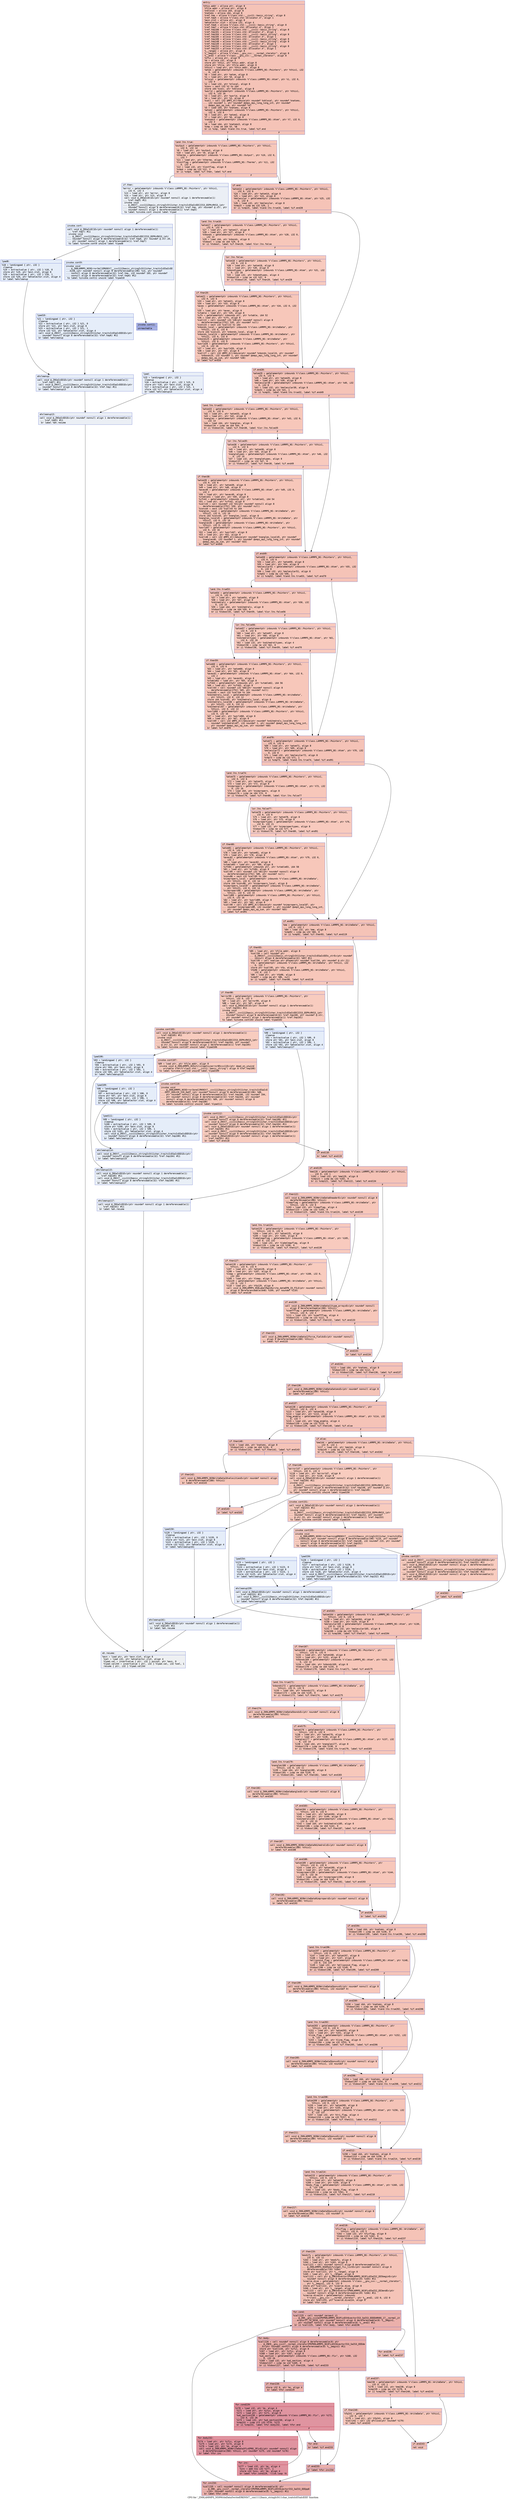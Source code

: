 digraph "CFG for '_ZN9LAMMPS_NS9WriteData5writeERKNSt7__cxx1112basic_stringIcSt11char_traitsIcESaIcEEE' function" {
	label="CFG for '_ZN9LAMMPS_NS9WriteData5writeERKNSt7__cxx1112basic_stringIcSt11char_traitsIcESaIcEEE' function";

	Node0x564c036440b0 [shape=record,color="#3d50c3ff", style=filled, fillcolor="#e8765c70" fontname="Courier",label="{entry:\l|  %this.addr = alloca ptr, align 8\l  %file.addr = alloca ptr, align 8\l  %nblocal = alloca i64, align 8\l  %natoms = alloca i64, align 8\l  %ref.tmp = alloca %\"class.std::__cxx11::basic_string\", align 8\l  %ref.tmp5 = alloca %\"class.std::allocator.4\", align 1\l  %exn.slot = alloca ptr, align 8\l  %ehselector.slot = alloca i32, align 4\l  %ref.tmp6 = alloca %\"class.std::__cxx11::basic_string\", align 8\l  %ref.tmp7 = alloca %\"class.std::allocator.4\", align 1\l  %ref.tmp100 = alloca %\"class.std::__cxx11::basic_string\", align 8\l  %ref.tmp101 = alloca %\"class.std::allocator.4\", align 1\l  %ref.tmp104 = alloca %\"class.std::__cxx11::basic_string\", align 8\l  %ref.tmp105 = alloca %\"class.std::allocator.4\", align 1\l  %ref.tmp108 = alloca %\"class.std::__cxx11::basic_string\", align 8\l  %ref.tmp148 = alloca %\"class.std::__cxx11::basic_string\", align 8\l  %ref.tmp149 = alloca %\"class.std::allocator.4\", align 1\l  %ref.tmp152 = alloca %\"class.std::__cxx11::basic_string\", align 8\l  %ref.tmp153 = alloca %\"class.std::allocator.4\", align 1\l  %__range2 = alloca ptr, align 8\l  %__begin2 = alloca %\"class.__gnu_cxx::__normal_iterator\", align 8\l  %__end2 = alloca %\"class.__gnu_cxx::__normal_iterator\", align 8\l  %ifix = alloca ptr, align 8\l  %m = alloca i32, align 4\l  store ptr %this, ptr %this.addr, align 8\l  store ptr %file, ptr %file.addr, align 8\l  %this1 = load ptr, ptr %this.addr, align 8\l  %atom = getelementptr inbounds %\"class.LAMMPS_NS::Pointers\", ptr %this1, i32\l... 0, i32 6\l  %0 = load ptr, ptr %atom, align 8\l  %1 = load ptr, ptr %0, align 8\l  %nlocal = getelementptr inbounds %\"class.LAMMPS_NS::Atom\", ptr %1, i32 0,\l... i32 4\l  %2 = load i32, ptr %nlocal, align 8\l  %conv = sext i32 %2 to i64\l  store i64 %conv, ptr %nblocal, align 8\l  %world = getelementptr inbounds %\"class.LAMMPS_NS::Pointers\", ptr %this1,\l... i32 0, i32 16\l  %3 = load ptr, ptr %world, align 8\l  %4 = load ptr, ptr %3, align 8\l  %call = call i32 @MPI_Allreduce(ptr noundef %nblocal, ptr noundef %natoms,\l... i32 noundef 1, ptr noundef @ompi_mpi_long_long_int, ptr noundef\l... @ompi_mpi_op_sum, ptr noundef %4)\l  %5 = load i64, ptr %natoms, align 8\l  %atom2 = getelementptr inbounds %\"class.LAMMPS_NS::Pointers\", ptr %this1,\l... i32 0, i32 6\l  %6 = load ptr, ptr %atom2, align 8\l  %7 = load ptr, ptr %6, align 8\l  %natoms3 = getelementptr inbounds %\"class.LAMMPS_NS::Atom\", ptr %7, i32 0,\l... i32 3\l  %8 = load i64, ptr %natoms3, align 8\l  %cmp = icmp ne i64 %5, %8\l  br i1 %cmp, label %land.lhs.true, label %if.end\l|{<s0>T|<s1>F}}"];
	Node0x564c036440b0:s0 -> Node0x564c036831e0[tooltip="entry -> land.lhs.true\nProbability 50.00%" ];
	Node0x564c036440b0:s1 -> Node0x564c03683230[tooltip="entry -> if.end\nProbability 50.00%" ];
	Node0x564c036831e0 [shape=record,color="#3d50c3ff", style=filled, fillcolor="#ec7f6370" fontname="Courier",label="{land.lhs.true:\l|  %output = getelementptr inbounds %\"class.LAMMPS_NS::Pointers\", ptr %this1,\l... i32 0, i32 14\l  %9 = load ptr, ptr %output, align 8\l  %10 = load ptr, ptr %9, align 8\l  %thermo = getelementptr inbounds %\"class.LAMMPS_NS::Output\", ptr %10, i32 0,\l... i32 7\l  %11 = load ptr, ptr %thermo, align 8\l  %lostflag = getelementptr inbounds %\"class.LAMMPS_NS::Thermo\", ptr %11, i32\l... 0, i32 4\l  %12 = load i32, ptr %lostflag, align 8\l  %cmp4 = icmp eq i32 %12, 2\l  br i1 %cmp4, label %if.then, label %if.end\l|{<s0>T|<s1>F}}"];
	Node0x564c036831e0:s0 -> Node0x564c03684130[tooltip="land.lhs.true -> if.then\nProbability 0.00%" ];
	Node0x564c036831e0:s1 -> Node0x564c03683230[tooltip="land.lhs.true -> if.end\nProbability 100.00%" ];
	Node0x564c03684130 [shape=record,color="#3d50c3ff", style=filled, fillcolor="#d1dae970" fontname="Courier",label="{if.then:\l|  %error = getelementptr inbounds %\"class.LAMMPS_NS::Pointers\", ptr %this1,\l... i32 0, i32 3\l  %13 = load ptr, ptr %error, align 8\l  %14 = load ptr, ptr %13, align 8\l  call void @_ZNSaIcEC1Ev(ptr noundef nonnull align 1 dereferenceable(1)\l... %ref.tmp5) #11\l  invoke void\l... @_ZNSt7__cxx1112basic_stringIcSt11char_traitsIcESaIcEEC2IS3_EEPKcRKS3_(ptr\l... noundef nonnull align 8 dereferenceable(32) %ref.tmp, ptr noundef @.str, ptr\l... noundef nonnull align 1 dereferenceable(1) %ref.tmp5)\l          to label %invoke.cont unwind label %lpad\l}"];
	Node0x564c03684130 -> Node0x564c036845b0[tooltip="if.then -> invoke.cont\nProbability 50.00%" ];
	Node0x564c03684130 -> Node0x564c03684630[tooltip="if.then -> lpad\nProbability 50.00%" ];
	Node0x564c036845b0 [shape=record,color="#3d50c3ff", style=filled, fillcolor="#cbd8ee70" fontname="Courier",label="{invoke.cont:\l|  call void @_ZNSaIcEC1Ev(ptr noundef nonnull align 1 dereferenceable(1)\l... %ref.tmp7) #11\l  invoke void\l... @_ZNSt7__cxx1112basic_stringIcSt11char_traitsIcESaIcEEC2IS3_EEPKcRKS3_(ptr\l... noundef nonnull align 8 dereferenceable(32) %ref.tmp6, ptr noundef @.str.20,\l... ptr noundef nonnull align 1 dereferenceable(1) %ref.tmp7)\l          to label %invoke.cont9 unwind label %lpad8\l}"];
	Node0x564c036845b0 -> Node0x564c036849b0[tooltip="invoke.cont -> invoke.cont9\nProbability 50.00%" ];
	Node0x564c036845b0 -> Node0x564c03684a00[tooltip="invoke.cont -> lpad8\nProbability 50.00%" ];
	Node0x564c036849b0 [shape=record,color="#3d50c3ff", style=filled, fillcolor="#c5d6f270" fontname="Courier",label="{invoke.cont9:\l|  invoke void\l... @_ZN9LAMMPS_NS5Error3allERKNSt7__cxx1112basic_stringIcSt11char_traitsIcESaIcEE\l...EiS8_(ptr noundef nonnull align 8 dereferenceable(196) %14, ptr noundef\l... nonnull align 8 dereferenceable(32) %ref.tmp, i32 noundef 165, ptr noundef\l... nonnull align 8 dereferenceable(32) %ref.tmp6) #12\l          to label %invoke.cont11 unwind label %lpad10\l}"];
	Node0x564c036849b0 -> Node0x564c03684960[tooltip="invoke.cont9 -> invoke.cont11\nProbability 0.00%" ];
	Node0x564c036849b0 -> Node0x564c036820c0[tooltip="invoke.cont9 -> lpad10\nProbability 100.00%" ];
	Node0x564c03684960 [shape=record,color="#3d50c3ff", style=filled, fillcolor="#3d50c370" fontname="Courier",label="{invoke.cont11:\l|  unreachable\l}"];
	Node0x564c03684630 [shape=record,color="#3d50c3ff", style=filled, fillcolor="#cbd8ee70" fontname="Courier",label="{lpad:\l|  %15 = landingpad \{ ptr, i32 \}\l          cleanup\l  %16 = extractvalue \{ ptr, i32 \} %15, 0\l  store ptr %16, ptr %exn.slot, align 8\l  %17 = extractvalue \{ ptr, i32 \} %15, 1\l  store i32 %17, ptr %ehselector.slot, align 4\l  br label %ehcleanup13\l}"];
	Node0x564c03684630 -> Node0x564c036855e0[tooltip="lpad -> ehcleanup13\nProbability 100.00%" ];
	Node0x564c03684a00 [shape=record,color="#3d50c3ff", style=filled, fillcolor="#c5d6f270" fontname="Courier",label="{lpad8:\l|  %18 = landingpad \{ ptr, i32 \}\l          cleanup\l  %19 = extractvalue \{ ptr, i32 \} %18, 0\l  store ptr %19, ptr %exn.slot, align 8\l  %20 = extractvalue \{ ptr, i32 \} %18, 1\l  store i32 %20, ptr %ehselector.slot, align 4\l  br label %ehcleanup\l}"];
	Node0x564c03684a00 -> Node0x564c03685930[tooltip="lpad8 -> ehcleanup\nProbability 100.00%" ];
	Node0x564c036820c0 [shape=record,color="#3d50c3ff", style=filled, fillcolor="#c5d6f270" fontname="Courier",label="{lpad10:\l|  %21 = landingpad \{ ptr, i32 \}\l          cleanup\l  %22 = extractvalue \{ ptr, i32 \} %21, 0\l  store ptr %22, ptr %exn.slot, align 8\l  %23 = extractvalue \{ ptr, i32 \} %21, 1\l  store i32 %23, ptr %ehselector.slot, align 4\l  call void @_ZNSt7__cxx1112basic_stringIcSt11char_traitsIcESaIcEED1Ev(ptr\l... noundef nonnull align 8 dereferenceable(32) %ref.tmp6) #11\l  br label %ehcleanup\l}"];
	Node0x564c036820c0 -> Node0x564c03685930[tooltip="lpad10 -> ehcleanup\nProbability 100.00%" ];
	Node0x564c03685930 [shape=record,color="#3d50c3ff", style=filled, fillcolor="#cbd8ee70" fontname="Courier",label="{ehcleanup:\l|  call void @_ZNSaIcED1Ev(ptr noundef nonnull align 1 dereferenceable(1)\l... %ref.tmp7) #11\l  call void @_ZNSt7__cxx1112basic_stringIcSt11char_traitsIcESaIcEED1Ev(ptr\l... noundef nonnull align 8 dereferenceable(32) %ref.tmp) #11\l  br label %ehcleanup13\l}"];
	Node0x564c03685930 -> Node0x564c036855e0[tooltip="ehcleanup -> ehcleanup13\nProbability 100.00%" ];
	Node0x564c036855e0 [shape=record,color="#3d50c3ff", style=filled, fillcolor="#d1dae970" fontname="Courier",label="{ehcleanup13:\l|  call void @_ZNSaIcED1Ev(ptr noundef nonnull align 1 dereferenceable(1)\l... %ref.tmp5) #11\l  br label %eh.resume\l}"];
	Node0x564c036855e0 -> Node0x564c036861e0[tooltip="ehcleanup13 -> eh.resume\nProbability 100.00%" ];
	Node0x564c03683230 [shape=record,color="#3d50c3ff", style=filled, fillcolor="#e8765c70" fontname="Courier",label="{if.end:\l|  %atom14 = getelementptr inbounds %\"class.LAMMPS_NS::Pointers\", ptr %this1,\l... i32 0, i32 6\l  %24 = load ptr, ptr %atom14, align 8\l  %25 = load ptr, ptr %24, align 8\l  %molecular = getelementptr inbounds %\"class.LAMMPS_NS::Atom\", ptr %25, i32\l... 0, i32 8\l  %26 = load i32, ptr %molecular, align 8\l  %cmp15 = icmp eq i32 %26, 1\l  br i1 %cmp15, label %land.lhs.true16, label %if.end28\l|{<s0>T|<s1>F}}"];
	Node0x564c03683230:s0 -> Node0x564c036866b0[tooltip="if.end -> land.lhs.true16\nProbability 50.00%" ];
	Node0x564c03683230:s1 -> Node0x564c03686730[tooltip="if.end -> if.end28\nProbability 50.00%" ];
	Node0x564c036866b0 [shape=record,color="#3d50c3ff", style=filled, fillcolor="#ec7f6370" fontname="Courier",label="{land.lhs.true16:\l|  %atom17 = getelementptr inbounds %\"class.LAMMPS_NS::Pointers\", ptr %this1,\l... i32 0, i32 6\l  %27 = load ptr, ptr %atom17, align 8\l  %28 = load ptr, ptr %27, align 8\l  %nbonds = getelementptr inbounds %\"class.LAMMPS_NS::Atom\", ptr %28, i32 0,\l... i32 13\l  %29 = load i64, ptr %nbonds, align 8\l  %tobool = icmp ne i64 %29, 0\l  br i1 %tobool, label %if.then20, label %lor.lhs.false\l|{<s0>T|<s1>F}}"];
	Node0x564c036866b0:s0 -> Node0x564c03686c80[tooltip="land.lhs.true16 -> if.then20\nProbability 62.50%" ];
	Node0x564c036866b0:s1 -> Node0x564c03686d00[tooltip="land.lhs.true16 -> lor.lhs.false\nProbability 37.50%" ];
	Node0x564c03686d00 [shape=record,color="#3d50c3ff", style=filled, fillcolor="#ef886b70" fontname="Courier",label="{lor.lhs.false:\l|  %atom18 = getelementptr inbounds %\"class.LAMMPS_NS::Pointers\", ptr %this1,\l... i32 0, i32 6\l  %30 = load ptr, ptr %atom18, align 8\l  %31 = load ptr, ptr %30, align 8\l  %nbondtypes = getelementptr inbounds %\"class.LAMMPS_NS::Atom\", ptr %31, i32\l... 0, i32 18\l  %32 = load i32, ptr %nbondtypes, align 4\l  %tobool19 = icmp ne i32 %32, 0\l  br i1 %tobool19, label %if.then20, label %if.end28\l|{<s0>T|<s1>F}}"];
	Node0x564c03686d00:s0 -> Node0x564c03686c80[tooltip="lor.lhs.false -> if.then20\nProbability 62.50%" ];
	Node0x564c03686d00:s1 -> Node0x564c03686730[tooltip="lor.lhs.false -> if.end28\nProbability 37.50%" ];
	Node0x564c03686c80 [shape=record,color="#3d50c3ff", style=filled, fillcolor="#ec7f6370" fontname="Courier",label="{if.then20:\l|  %atom21 = getelementptr inbounds %\"class.LAMMPS_NS::Pointers\", ptr %this1,\l... i32 0, i32 6\l  %33 = load ptr, ptr %atom21, align 8\l  %34 = load ptr, ptr %33, align 8\l  %avec = getelementptr inbounds %\"class.LAMMPS_NS::Atom\", ptr %34, i32 0, i32\l... 2\l  %35 = load ptr, ptr %avec, align 8\l  %vtable = load ptr, ptr %35, align 8\l  %vfn = getelementptr inbounds ptr, ptr %vtable, i64 52\l  %36 = load ptr, ptr %vfn, align 8\l  %call22 = call noundef i32 %36(ptr noundef nonnull align 8\l... dereferenceable(2752) %35, ptr noundef null)\l  %conv23 = sext i32 %call22 to i64\l  %nbonds_local = getelementptr inbounds %\"class.LAMMPS_NS::WriteData\", ptr\l... %this1, i32 0, i32 8\l  store i64 %conv23, ptr %nbonds_local, align 8\l  %nbonds_local24 = getelementptr inbounds %\"class.LAMMPS_NS::WriteData\", ptr\l... %this1, i32 0, i32 8\l  %nbonds25 = getelementptr inbounds %\"class.LAMMPS_NS::WriteData\", ptr\l... %this1, i32 0, i32 9\l  %world26 = getelementptr inbounds %\"class.LAMMPS_NS::Pointers\", ptr %this1,\l... i32 0, i32 16\l  %37 = load ptr, ptr %world26, align 8\l  %38 = load ptr, ptr %37, align 8\l  %call27 = call i32 @MPI_Allreduce(ptr noundef %nbonds_local24, ptr noundef\l... %nbonds25, i32 noundef 1, ptr noundef @ompi_mpi_long_long_int, ptr noundef\l... @ompi_mpi_op_sum, ptr noundef %38)\l  br label %if.end28\l}"];
	Node0x564c03686c80 -> Node0x564c03686730[tooltip="if.then20 -> if.end28\nProbability 100.00%" ];
	Node0x564c03686730 [shape=record,color="#3d50c3ff", style=filled, fillcolor="#e8765c70" fontname="Courier",label="{if.end28:\l|  %atom29 = getelementptr inbounds %\"class.LAMMPS_NS::Pointers\", ptr %this1,\l... i32 0, i32 6\l  %39 = load ptr, ptr %atom29, align 8\l  %40 = load ptr, ptr %39, align 8\l  %molecular30 = getelementptr inbounds %\"class.LAMMPS_NS::Atom\", ptr %40, i32\l... 0, i32 8\l  %41 = load i32, ptr %molecular30, align 8\l  %cmp31 = icmp eq i32 %41, 1\l  br i1 %cmp31, label %land.lhs.true32, label %if.end49\l|{<s0>T|<s1>F}}"];
	Node0x564c03686730:s0 -> Node0x564c036885d0[tooltip="if.end28 -> land.lhs.true32\nProbability 50.00%" ];
	Node0x564c03686730:s1 -> Node0x564c03688620[tooltip="if.end28 -> if.end49\nProbability 50.00%" ];
	Node0x564c036885d0 [shape=record,color="#3d50c3ff", style=filled, fillcolor="#ec7f6370" fontname="Courier",label="{land.lhs.true32:\l|  %atom33 = getelementptr inbounds %\"class.LAMMPS_NS::Pointers\", ptr %this1,\l... i32 0, i32 6\l  %42 = load ptr, ptr %atom33, align 8\l  %43 = load ptr, ptr %42, align 8\l  %nangles = getelementptr inbounds %\"class.LAMMPS_NS::Atom\", ptr %43, i32 0,\l... i32 14\l  %44 = load i64, ptr %nangles, align 8\l  %tobool34 = icmp ne i64 %44, 0\l  br i1 %tobool34, label %if.then38, label %lor.lhs.false35\l|{<s0>T|<s1>F}}"];
	Node0x564c036885d0:s0 -> Node0x564c03688b50[tooltip="land.lhs.true32 -> if.then38\nProbability 62.50%" ];
	Node0x564c036885d0:s1 -> Node0x564c03688bd0[tooltip="land.lhs.true32 -> lor.lhs.false35\nProbability 37.50%" ];
	Node0x564c03688bd0 [shape=record,color="#3d50c3ff", style=filled, fillcolor="#ef886b70" fontname="Courier",label="{lor.lhs.false35:\l|  %atom36 = getelementptr inbounds %\"class.LAMMPS_NS::Pointers\", ptr %this1,\l... i32 0, i32 6\l  %45 = load ptr, ptr %atom36, align 8\l  %46 = load ptr, ptr %45, align 8\l  %nangletypes = getelementptr inbounds %\"class.LAMMPS_NS::Atom\", ptr %46, i32\l... 0, i32 19\l  %47 = load i32, ptr %nangletypes, align 8\l  %tobool37 = icmp ne i32 %47, 0\l  br i1 %tobool37, label %if.then38, label %if.end49\l|{<s0>T|<s1>F}}"];
	Node0x564c03688bd0:s0 -> Node0x564c03688b50[tooltip="lor.lhs.false35 -> if.then38\nProbability 62.50%" ];
	Node0x564c03688bd0:s1 -> Node0x564c03688620[tooltip="lor.lhs.false35 -> if.end49\nProbability 37.50%" ];
	Node0x564c03688b50 [shape=record,color="#3d50c3ff", style=filled, fillcolor="#ec7f6370" fontname="Courier",label="{if.then38:\l|  %atom39 = getelementptr inbounds %\"class.LAMMPS_NS::Pointers\", ptr %this1,\l... i32 0, i32 6\l  %48 = load ptr, ptr %atom39, align 8\l  %49 = load ptr, ptr %48, align 8\l  %avec40 = getelementptr inbounds %\"class.LAMMPS_NS::Atom\", ptr %49, i32 0,\l... i32 2\l  %50 = load ptr, ptr %avec40, align 8\l  %vtable41 = load ptr, ptr %50, align 8\l  %vfn42 = getelementptr inbounds ptr, ptr %vtable41, i64 54\l  %51 = load ptr, ptr %vfn42, align 8\l  %call43 = call noundef i32 %51(ptr noundef nonnull align 8\l... dereferenceable(2752) %50, ptr noundef null)\l  %conv44 = sext i32 %call43 to i64\l  %nangles_local = getelementptr inbounds %\"class.LAMMPS_NS::WriteData\", ptr\l... %this1, i32 0, i32 10\l  store i64 %conv44, ptr %nangles_local, align 8\l  %nangles_local45 = getelementptr inbounds %\"class.LAMMPS_NS::WriteData\", ptr\l... %this1, i32 0, i32 10\l  %nangles46 = getelementptr inbounds %\"class.LAMMPS_NS::WriteData\", ptr\l... %this1, i32 0, i32 11\l  %world47 = getelementptr inbounds %\"class.LAMMPS_NS::Pointers\", ptr %this1,\l... i32 0, i32 16\l  %52 = load ptr, ptr %world47, align 8\l  %53 = load ptr, ptr %52, align 8\l  %call48 = call i32 @MPI_Allreduce(ptr noundef %nangles_local45, ptr noundef\l... %nangles46, i32 noundef 1, ptr noundef @ompi_mpi_long_long_int, ptr noundef\l... @ompi_mpi_op_sum, ptr noundef %53)\l  br label %if.end49\l}"];
	Node0x564c03688b50 -> Node0x564c03688620[tooltip="if.then38 -> if.end49\nProbability 100.00%" ];
	Node0x564c03688620 [shape=record,color="#3d50c3ff", style=filled, fillcolor="#e8765c70" fontname="Courier",label="{if.end49:\l|  %atom50 = getelementptr inbounds %\"class.LAMMPS_NS::Pointers\", ptr %this1,\l... i32 0, i32 6\l  %54 = load ptr, ptr %atom50, align 8\l  %55 = load ptr, ptr %54, align 8\l  %molecular51 = getelementptr inbounds %\"class.LAMMPS_NS::Atom\", ptr %55, i32\l... 0, i32 8\l  %56 = load i32, ptr %molecular51, align 8\l  %cmp52 = icmp eq i32 %56, 1\l  br i1 %cmp52, label %land.lhs.true53, label %if.end70\l|{<s0>T|<s1>F}}"];
	Node0x564c03688620:s0 -> Node0x564c0368b360[tooltip="if.end49 -> land.lhs.true53\nProbability 50.00%" ];
	Node0x564c03688620:s1 -> Node0x564c0368b3b0[tooltip="if.end49 -> if.end70\nProbability 50.00%" ];
	Node0x564c0368b360 [shape=record,color="#3d50c3ff", style=filled, fillcolor="#ec7f6370" fontname="Courier",label="{land.lhs.true53:\l|  %atom54 = getelementptr inbounds %\"class.LAMMPS_NS::Pointers\", ptr %this1,\l... i32 0, i32 6\l  %57 = load ptr, ptr %atom54, align 8\l  %58 = load ptr, ptr %57, align 8\l  %ndihedrals = getelementptr inbounds %\"class.LAMMPS_NS::Atom\", ptr %58, i32\l... 0, i32 15\l  %59 = load i64, ptr %ndihedrals, align 8\l  %tobool55 = icmp ne i64 %59, 0\l  br i1 %tobool55, label %if.then59, label %lor.lhs.false56\l|{<s0>T|<s1>F}}"];
	Node0x564c0368b360:s0 -> Node0x564c0368b920[tooltip="land.lhs.true53 -> if.then59\nProbability 62.50%" ];
	Node0x564c0368b360:s1 -> Node0x564c0368b9a0[tooltip="land.lhs.true53 -> lor.lhs.false56\nProbability 37.50%" ];
	Node0x564c0368b9a0 [shape=record,color="#3d50c3ff", style=filled, fillcolor="#ef886b70" fontname="Courier",label="{lor.lhs.false56:\l|  %atom57 = getelementptr inbounds %\"class.LAMMPS_NS::Pointers\", ptr %this1,\l... i32 0, i32 6\l  %60 = load ptr, ptr %atom57, align 8\l  %61 = load ptr, ptr %60, align 8\l  %ndihedraltypes = getelementptr inbounds %\"class.LAMMPS_NS::Atom\", ptr %61,\l... i32 0, i32 20\l  %62 = load i32, ptr %ndihedraltypes, align 4\l  %tobool58 = icmp ne i32 %62, 0\l  br i1 %tobool58, label %if.then59, label %if.end70\l|{<s0>T|<s1>F}}"];
	Node0x564c0368b9a0:s0 -> Node0x564c0368b920[tooltip="lor.lhs.false56 -> if.then59\nProbability 62.50%" ];
	Node0x564c0368b9a0:s1 -> Node0x564c0368b3b0[tooltip="lor.lhs.false56 -> if.end70\nProbability 37.50%" ];
	Node0x564c0368b920 [shape=record,color="#3d50c3ff", style=filled, fillcolor="#ec7f6370" fontname="Courier",label="{if.then59:\l|  %atom60 = getelementptr inbounds %\"class.LAMMPS_NS::Pointers\", ptr %this1,\l... i32 0, i32 6\l  %63 = load ptr, ptr %atom60, align 8\l  %64 = load ptr, ptr %63, align 8\l  %avec61 = getelementptr inbounds %\"class.LAMMPS_NS::Atom\", ptr %64, i32 0,\l... i32 2\l  %65 = load ptr, ptr %avec61, align 8\l  %vtable62 = load ptr, ptr %65, align 8\l  %vfn63 = getelementptr inbounds ptr, ptr %vtable62, i64 56\l  %66 = load ptr, ptr %vfn63, align 8\l  %call64 = call noundef i32 %66(ptr noundef nonnull align 8\l... dereferenceable(2752) %65, ptr noundef null)\l  %conv65 = sext i32 %call64 to i64\l  %ndihedrals_local = getelementptr inbounds %\"class.LAMMPS_NS::WriteData\",\l... ptr %this1, i32 0, i32 12\l  store i64 %conv65, ptr %ndihedrals_local, align 8\l  %ndihedrals_local66 = getelementptr inbounds %\"class.LAMMPS_NS::WriteData\",\l... ptr %this1, i32 0, i32 12\l  %ndihedrals67 = getelementptr inbounds %\"class.LAMMPS_NS::WriteData\", ptr\l... %this1, i32 0, i32 13\l  %world68 = getelementptr inbounds %\"class.LAMMPS_NS::Pointers\", ptr %this1,\l... i32 0, i32 16\l  %67 = load ptr, ptr %world68, align 8\l  %68 = load ptr, ptr %67, align 8\l  %call69 = call i32 @MPI_Allreduce(ptr noundef %ndihedrals_local66, ptr\l... noundef %ndihedrals67, i32 noundef 1, ptr noundef @ompi_mpi_long_long_int,\l... ptr noundef @ompi_mpi_op_sum, ptr noundef %68)\l  br label %if.end70\l}"];
	Node0x564c0368b920 -> Node0x564c0368b3b0[tooltip="if.then59 -> if.end70\nProbability 100.00%" ];
	Node0x564c0368b3b0 [shape=record,color="#3d50c3ff", style=filled, fillcolor="#e8765c70" fontname="Courier",label="{if.end70:\l|  %atom71 = getelementptr inbounds %\"class.LAMMPS_NS::Pointers\", ptr %this1,\l... i32 0, i32 6\l  %69 = load ptr, ptr %atom71, align 8\l  %70 = load ptr, ptr %69, align 8\l  %molecular72 = getelementptr inbounds %\"class.LAMMPS_NS::Atom\", ptr %70, i32\l... 0, i32 8\l  %71 = load i32, ptr %molecular72, align 8\l  %cmp73 = icmp eq i32 %71, 1\l  br i1 %cmp73, label %land.lhs.true74, label %if.end91\l|{<s0>T|<s1>F}}"];
	Node0x564c0368b3b0:s0 -> Node0x564c0368d2b0[tooltip="if.end70 -> land.lhs.true74\nProbability 50.00%" ];
	Node0x564c0368b3b0:s1 -> Node0x564c0368d300[tooltip="if.end70 -> if.end91\nProbability 50.00%" ];
	Node0x564c0368d2b0 [shape=record,color="#3d50c3ff", style=filled, fillcolor="#ec7f6370" fontname="Courier",label="{land.lhs.true74:\l|  %atom75 = getelementptr inbounds %\"class.LAMMPS_NS::Pointers\", ptr %this1,\l... i32 0, i32 6\l  %72 = load ptr, ptr %atom75, align 8\l  %73 = load ptr, ptr %72, align 8\l  %nimpropers = getelementptr inbounds %\"class.LAMMPS_NS::Atom\", ptr %73, i32\l... 0, i32 16\l  %74 = load i64, ptr %nimpropers, align 8\l  %tobool76 = icmp ne i64 %74, 0\l  br i1 %tobool76, label %if.then80, label %lor.lhs.false77\l|{<s0>T|<s1>F}}"];
	Node0x564c0368d2b0:s0 -> Node0x564c0368d810[tooltip="land.lhs.true74 -> if.then80\nProbability 62.50%" ];
	Node0x564c0368d2b0:s1 -> Node0x564c0368d890[tooltip="land.lhs.true74 -> lor.lhs.false77\nProbability 37.50%" ];
	Node0x564c0368d890 [shape=record,color="#3d50c3ff", style=filled, fillcolor="#ef886b70" fontname="Courier",label="{lor.lhs.false77:\l|  %atom78 = getelementptr inbounds %\"class.LAMMPS_NS::Pointers\", ptr %this1,\l... i32 0, i32 6\l  %75 = load ptr, ptr %atom78, align 8\l  %76 = load ptr, ptr %75, align 8\l  %nimpropertypes = getelementptr inbounds %\"class.LAMMPS_NS::Atom\", ptr %76,\l... i32 0, i32 21\l  %77 = load i32, ptr %nimpropertypes, align 8\l  %tobool79 = icmp ne i32 %77, 0\l  br i1 %tobool79, label %if.then80, label %if.end91\l|{<s0>T|<s1>F}}"];
	Node0x564c0368d890:s0 -> Node0x564c0368d810[tooltip="lor.lhs.false77 -> if.then80\nProbability 62.50%" ];
	Node0x564c0368d890:s1 -> Node0x564c0368d300[tooltip="lor.lhs.false77 -> if.end91\nProbability 37.50%" ];
	Node0x564c0368d810 [shape=record,color="#3d50c3ff", style=filled, fillcolor="#ec7f6370" fontname="Courier",label="{if.then80:\l|  %atom81 = getelementptr inbounds %\"class.LAMMPS_NS::Pointers\", ptr %this1,\l... i32 0, i32 6\l  %78 = load ptr, ptr %atom81, align 8\l  %79 = load ptr, ptr %78, align 8\l  %avec82 = getelementptr inbounds %\"class.LAMMPS_NS::Atom\", ptr %79, i32 0,\l... i32 2\l  %80 = load ptr, ptr %avec82, align 8\l  %vtable83 = load ptr, ptr %80, align 8\l  %vfn84 = getelementptr inbounds ptr, ptr %vtable83, i64 58\l  %81 = load ptr, ptr %vfn84, align 8\l  %call85 = call noundef i32 %81(ptr noundef nonnull align 8\l... dereferenceable(2752) %80, ptr noundef null)\l  %conv86 = sext i32 %call85 to i64\l  %nimpropers_local = getelementptr inbounds %\"class.LAMMPS_NS::WriteData\",\l... ptr %this1, i32 0, i32 14\l  store i64 %conv86, ptr %nimpropers_local, align 8\l  %nimpropers_local87 = getelementptr inbounds %\"class.LAMMPS_NS::WriteData\",\l... ptr %this1, i32 0, i32 14\l  %nimpropers88 = getelementptr inbounds %\"class.LAMMPS_NS::WriteData\", ptr\l... %this1, i32 0, i32 15\l  %world89 = getelementptr inbounds %\"class.LAMMPS_NS::Pointers\", ptr %this1,\l... i32 0, i32 16\l  %82 = load ptr, ptr %world89, align 8\l  %83 = load ptr, ptr %82, align 8\l  %call90 = call i32 @MPI_Allreduce(ptr noundef %nimpropers_local87, ptr\l... noundef %nimpropers88, i32 noundef 1, ptr noundef @ompi_mpi_long_long_int,\l... ptr noundef @ompi_mpi_op_sum, ptr noundef %83)\l  br label %if.end91\l}"];
	Node0x564c0368d810 -> Node0x564c0368d300[tooltip="if.then80 -> if.end91\nProbability 100.00%" ];
	Node0x564c0368d300 [shape=record,color="#3d50c3ff", style=filled, fillcolor="#e8765c70" fontname="Courier",label="{if.end91:\l|  %me = getelementptr inbounds %\"class.LAMMPS_NS::WriteData\", ptr %this1,\l... i32 0, i32 1\l  %84 = load i32, ptr %me, align 8\l  %cmp92 = icmp eq i32 %84, 0\l  br i1 %cmp92, label %if.then93, label %if.end119\l|{<s0>T|<s1>F}}"];
	Node0x564c0368d300:s0 -> Node0x564c0368efe0[tooltip="if.end91 -> if.then93\nProbability 37.50%" ];
	Node0x564c0368d300:s1 -> Node0x564c0368f030[tooltip="if.end91 -> if.end119\nProbability 62.50%" ];
	Node0x564c0368efe0 [shape=record,color="#3d50c3ff", style=filled, fillcolor="#ec7f6370" fontname="Courier",label="{if.then93:\l|  %85 = load ptr, ptr %file.addr, align 8\l  %call94 = call noundef ptr\l... @_ZNKSt7__cxx1112basic_stringIcSt11char_traitsIcESaIcEE5c_strEv(ptr noundef\l... nonnull align 8 dereferenceable(32) %85) #11\l  %call95 = call noalias ptr @fopen(ptr noundef %call94, ptr noundef @.str.21)\l  %fp = getelementptr inbounds %\"class.LAMMPS_NS::WriteData\", ptr %this1, i32\l... 0, i32 7\l  store ptr %call95, ptr %fp, align 8\l  %fp96 = getelementptr inbounds %\"class.LAMMPS_NS::WriteData\", ptr %this1,\l... i32 0, i32 7\l  %86 = load ptr, ptr %fp96, align 8\l  %cmp97 = icmp eq ptr %86, null\l  br i1 %cmp97, label %if.then98, label %if.end118\l|{<s0>T|<s1>F}}"];
	Node0x564c0368efe0:s0 -> Node0x564c0368f940[tooltip="if.then93 -> if.then98\nProbability 37.50%" ];
	Node0x564c0368efe0:s1 -> Node0x564c0368f9f0[tooltip="if.then93 -> if.end118\nProbability 62.50%" ];
	Node0x564c0368f940 [shape=record,color="#3d50c3ff", style=filled, fillcolor="#f08b6e70" fontname="Courier",label="{if.then98:\l|  %error99 = getelementptr inbounds %\"class.LAMMPS_NS::Pointers\", ptr\l... %this1, i32 0, i32 3\l  %87 = load ptr, ptr %error99, align 8\l  %88 = load ptr, ptr %87, align 8\l  call void @_ZNSaIcEC1Ev(ptr noundef nonnull align 1 dereferenceable(1)\l... %ref.tmp101) #11\l  invoke void\l... @_ZNSt7__cxx1112basic_stringIcSt11char_traitsIcESaIcEEC2IS3_EEPKcRKS3_(ptr\l... noundef nonnull align 8 dereferenceable(32) %ref.tmp100, ptr noundef @.str,\l... ptr noundef nonnull align 1 dereferenceable(1) %ref.tmp101)\l          to label %invoke.cont103 unwind label %lpad102\l}"];
	Node0x564c0368f940 -> Node0x564c0368fee0[tooltip="if.then98 -> invoke.cont103\nProbability 100.00%" ];
	Node0x564c0368f940 -> Node0x564c0368ff60[tooltip="if.then98 -> lpad102\nProbability 0.00%" ];
	Node0x564c0368fee0 [shape=record,color="#3d50c3ff", style=filled, fillcolor="#f08b6e70" fontname="Courier",label="{invoke.cont103:\l|  call void @_ZNSaIcEC1Ev(ptr noundef nonnull align 1 dereferenceable(1)\l... %ref.tmp105) #11\l  invoke void\l... @_ZNSt7__cxx1112basic_stringIcSt11char_traitsIcESaIcEEC2IS3_EEPKcRKS3_(ptr\l... noundef nonnull align 8 dereferenceable(32) %ref.tmp104, ptr noundef\l... @.str.22, ptr noundef nonnull align 1 dereferenceable(1) %ref.tmp105)\l          to label %invoke.cont107 unwind label %lpad106\l}"];
	Node0x564c0368fee0 -> Node0x564c036902e0[tooltip="invoke.cont103 -> invoke.cont107\nProbability 100.00%" ];
	Node0x564c0368fee0 -> Node0x564c03690330[tooltip="invoke.cont103 -> lpad106\nProbability 0.00%" ];
	Node0x564c036902e0 [shape=record,color="#3d50c3ff", style=filled, fillcolor="#f08b6e70" fontname="Courier",label="{invoke.cont107:\l|  %89 = load ptr, ptr %file.addr, align 8\l  invoke void @_ZN9LAMMPS_NS5utils11getsyserrorB5cxx11Ev(ptr dead_on_unwind\l... writable sret(%\"class.std::__cxx11::basic_string\") align 8 %ref.tmp108)\l          to label %invoke.cont110 unwind label %lpad109\l}"];
	Node0x564c036902e0 -> Node0x564c03690290[tooltip="invoke.cont107 -> invoke.cont110\nProbability 100.00%" ];
	Node0x564c036902e0 -> Node0x564c03690680[tooltip="invoke.cont107 -> lpad109\nProbability 0.00%" ];
	Node0x564c03690290 [shape=record,color="#3d50c3ff", style=filled, fillcolor="#f08b6e70" fontname="Courier",label="{invoke.cont110:\l|  invoke void\l... @_ZN9LAMMPS_NS5Error3oneIJRKNSt7__cxx1112basic_stringIcSt11char_traitsIcESaIcE\l...EES7_EEEvS9_iS9_DpOT_(ptr noundef nonnull align 8 dereferenceable(196) %88,\l... ptr noundef nonnull align 8 dereferenceable(32) %ref.tmp100, i32 noundef 194,\l... ptr noundef nonnull align 8 dereferenceable(32) %ref.tmp104, ptr noundef\l... nonnull align 8 dereferenceable(32) %89, ptr noundef nonnull align 8\l... dereferenceable(32) %ref.tmp108)\l          to label %invoke.cont112 unwind label %lpad111\l}"];
	Node0x564c03690290 -> Node0x564c03690940[tooltip="invoke.cont110 -> invoke.cont112\nProbability 100.00%" ];
	Node0x564c03690290 -> Node0x564c036909c0[tooltip="invoke.cont110 -> lpad111\nProbability 0.00%" ];
	Node0x564c03690940 [shape=record,color="#3d50c3ff", style=filled, fillcolor="#f08b6e70" fontname="Courier",label="{invoke.cont112:\l|  call void @_ZNSt7__cxx1112basic_stringIcSt11char_traitsIcESaIcEED1Ev(ptr\l... noundef nonnull align 8 dereferenceable(32) %ref.tmp108) #11\l  call void @_ZNSt7__cxx1112basic_stringIcSt11char_traitsIcESaIcEED1Ev(ptr\l... noundef nonnull align 8 dereferenceable(32) %ref.tmp104) #11\l  call void @_ZNSaIcED1Ev(ptr noundef nonnull align 1 dereferenceable(1)\l... %ref.tmp105) #11\l  call void @_ZNSt7__cxx1112basic_stringIcSt11char_traitsIcESaIcEED1Ev(ptr\l... noundef nonnull align 8 dereferenceable(32) %ref.tmp100) #11\l  call void @_ZNSaIcED1Ev(ptr noundef nonnull align 1 dereferenceable(1)\l... %ref.tmp101) #11\l  br label %if.end118\l}"];
	Node0x564c03690940 -> Node0x564c0368f9f0[tooltip="invoke.cont112 -> if.end118\nProbability 100.00%" ];
	Node0x564c0368ff60 [shape=record,color="#3d50c3ff", style=filled, fillcolor="#c5d6f270" fontname="Courier",label="{lpad102:\l|  %90 = landingpad \{ ptr, i32 \}\l          cleanup\l  %91 = extractvalue \{ ptr, i32 \} %90, 0\l  store ptr %91, ptr %exn.slot, align 8\l  %92 = extractvalue \{ ptr, i32 \} %90, 1\l  store i32 %92, ptr %ehselector.slot, align 4\l  br label %ehcleanup117\l}"];
	Node0x564c0368ff60 -> Node0x564c03691590[tooltip="lpad102 -> ehcleanup117\nProbability 100.00%" ];
	Node0x564c03690330 [shape=record,color="#3d50c3ff", style=filled, fillcolor="#c5d6f270" fontname="Courier",label="{lpad106:\l|  %93 = landingpad \{ ptr, i32 \}\l          cleanup\l  %94 = extractvalue \{ ptr, i32 \} %93, 0\l  store ptr %94, ptr %exn.slot, align 8\l  %95 = extractvalue \{ ptr, i32 \} %93, 1\l  store i32 %95, ptr %ehselector.slot, align 4\l  br label %ehcleanup115\l}"];
	Node0x564c03690330 -> Node0x564c036891b0[tooltip="lpad106 -> ehcleanup115\nProbability 100.00%" ];
	Node0x564c03690680 [shape=record,color="#3d50c3ff", style=filled, fillcolor="#c5d6f270" fontname="Courier",label="{lpad109:\l|  %96 = landingpad \{ ptr, i32 \}\l          cleanup\l  %97 = extractvalue \{ ptr, i32 \} %96, 0\l  store ptr %97, ptr %exn.slot, align 8\l  %98 = extractvalue \{ ptr, i32 \} %96, 1\l  store i32 %98, ptr %ehselector.slot, align 4\l  br label %ehcleanup114\l}"];
	Node0x564c03690680 -> Node0x564c03689580[tooltip="lpad109 -> ehcleanup114\nProbability 100.00%" ];
	Node0x564c036909c0 [shape=record,color="#3d50c3ff", style=filled, fillcolor="#c5d6f270" fontname="Courier",label="{lpad111:\l|  %99 = landingpad \{ ptr, i32 \}\l          cleanup\l  %100 = extractvalue \{ ptr, i32 \} %99, 0\l  store ptr %100, ptr %exn.slot, align 8\l  %101 = extractvalue \{ ptr, i32 \} %99, 1\l  store i32 %101, ptr %ehselector.slot, align 4\l  call void @_ZNSt7__cxx1112basic_stringIcSt11char_traitsIcESaIcEED1Ev(ptr\l... noundef nonnull align 8 dereferenceable(32) %ref.tmp108) #11\l  br label %ehcleanup114\l}"];
	Node0x564c036909c0 -> Node0x564c03689580[tooltip="lpad111 -> ehcleanup114\nProbability 100.00%" ];
	Node0x564c03689580 [shape=record,color="#3d50c3ff", style=filled, fillcolor="#cbd8ee70" fontname="Courier",label="{ehcleanup114:\l|  call void @_ZNSt7__cxx1112basic_stringIcSt11char_traitsIcESaIcEED1Ev(ptr\l... noundef nonnull align 8 dereferenceable(32) %ref.tmp104) #11\l  br label %ehcleanup115\l}"];
	Node0x564c03689580 -> Node0x564c036891b0[tooltip="ehcleanup114 -> ehcleanup115\nProbability 100.00%" ];
	Node0x564c036891b0 [shape=record,color="#3d50c3ff", style=filled, fillcolor="#cedaeb70" fontname="Courier",label="{ehcleanup115:\l|  call void @_ZNSaIcED1Ev(ptr noundef nonnull align 1 dereferenceable(1)\l... %ref.tmp105) #11\l  call void @_ZNSt7__cxx1112basic_stringIcSt11char_traitsIcESaIcEED1Ev(ptr\l... noundef nonnull align 8 dereferenceable(32) %ref.tmp100) #11\l  br label %ehcleanup117\l}"];
	Node0x564c036891b0 -> Node0x564c03691590[tooltip="ehcleanup115 -> ehcleanup117\nProbability 100.00%" ];
	Node0x564c03691590 [shape=record,color="#3d50c3ff", style=filled, fillcolor="#d1dae970" fontname="Courier",label="{ehcleanup117:\l|  call void @_ZNSaIcED1Ev(ptr noundef nonnull align 1 dereferenceable(1)\l... %ref.tmp101) #11\l  br label %eh.resume\l}"];
	Node0x564c03691590 -> Node0x564c036861e0[tooltip="ehcleanup117 -> eh.resume\nProbability 100.00%" ];
	Node0x564c0368f9f0 [shape=record,color="#3d50c3ff", style=filled, fillcolor="#ec7f6370" fontname="Courier",label="{if.end118:\l|  br label %if.end119\l}"];
	Node0x564c0368f9f0 -> Node0x564c0368f030[tooltip="if.end118 -> if.end119\nProbability 100.00%" ];
	Node0x564c0368f030 [shape=record,color="#3d50c3ff", style=filled, fillcolor="#e8765c70" fontname="Courier",label="{if.end119:\l|  %me120 = getelementptr inbounds %\"class.LAMMPS_NS::WriteData\", ptr %this1,\l... i32 0, i32 1\l  %102 = load i32, ptr %me120, align 8\l  %cmp121 = icmp eq i32 %102, 0\l  br i1 %cmp121, label %if.then122, label %if.end134\l|{<s0>T|<s1>F}}"];
	Node0x564c0368f030:s0 -> Node0x564c03693230[tooltip="if.end119 -> if.then122\nProbability 37.50%" ];
	Node0x564c0368f030:s1 -> Node0x564c03693280[tooltip="if.end119 -> if.end134\nProbability 62.50%" ];
	Node0x564c03693230 [shape=record,color="#3d50c3ff", style=filled, fillcolor="#ec7f6370" fontname="Courier",label="{if.then122:\l|  call void @_ZN9LAMMPS_NS9WriteData6headerEv(ptr noundef nonnull align 8\l... dereferenceable(280) %this1)\l  %lmapflag = getelementptr inbounds %\"class.LAMMPS_NS::WriteData\", ptr\l... %this1, i32 0, i32 6\l  %103 = load i32, ptr %lmapflag, align 4\l  %tobool123 = icmp ne i32 %103, 0\l  br i1 %tobool123, label %land.lhs.true124, label %if.end130\l|{<s0>T|<s1>F}}"];
	Node0x564c03693230:s0 -> Node0x564c036937d0[tooltip="if.then122 -> land.lhs.true124\nProbability 62.50%" ];
	Node0x564c03693230:s1 -> Node0x564c03693850[tooltip="if.then122 -> if.end130\nProbability 37.50%" ];
	Node0x564c036937d0 [shape=record,color="#3d50c3ff", style=filled, fillcolor="#ef886b70" fontname="Courier",label="{land.lhs.true124:\l|  %atom125 = getelementptr inbounds %\"class.LAMMPS_NS::Pointers\", ptr\l... %this1, i32 0, i32 6\l  %104 = load ptr, ptr %atom125, align 8\l  %105 = load ptr, ptr %104, align 8\l  %labelmapflag = getelementptr inbounds %\"class.LAMMPS_NS::Atom\", ptr %105,\l... i32 0, i32 132\l  %106 = load i32, ptr %labelmapflag, align 8\l  %tobool126 = icmp ne i32 %106, 0\l  br i1 %tobool126, label %if.then127, label %if.end130\l|{<s0>T|<s1>F}}"];
	Node0x564c036937d0:s0 -> Node0x564c03693da0[tooltip="land.lhs.true124 -> if.then127\nProbability 62.50%" ];
	Node0x564c036937d0:s1 -> Node0x564c03693850[tooltip="land.lhs.true124 -> if.end130\nProbability 37.50%" ];
	Node0x564c03693da0 [shape=record,color="#3d50c3ff", style=filled, fillcolor="#f08b6e70" fontname="Courier",label="{if.then127:\l|  %atom128 = getelementptr inbounds %\"class.LAMMPS_NS::Pointers\", ptr\l... %this1, i32 0, i32 6\l  %107 = load ptr, ptr %atom128, align 8\l  %108 = load ptr, ptr %107, align 8\l  %lmap = getelementptr inbounds %\"class.LAMMPS_NS::Atom\", ptr %108, i32 0,\l... i32 203\l  %109 = load ptr, ptr %lmap, align 8\l  %fp129 = getelementptr inbounds %\"class.LAMMPS_NS::WriteData\", ptr %this1,\l... i32 0, i32 7\l  %110 = load ptr, ptr %fp129, align 8\l  call void @_ZN9LAMMPS_NS8LabelMap10write_dataEP8_IO_FILE(ptr noundef nonnull\l... align 8 dereferenceable(648) %109, ptr noundef %110)\l  br label %if.end130\l}"];
	Node0x564c03693da0 -> Node0x564c03693850[tooltip="if.then127 -> if.end130\nProbability 100.00%" ];
	Node0x564c03693850 [shape=record,color="#3d50c3ff", style=filled, fillcolor="#ec7f6370" fontname="Courier",label="{if.end130:\l|  call void @_ZN9LAMMPS_NS9WriteData11type_arraysEv(ptr noundef nonnull\l... align 8 dereferenceable(280) %this1)\l  %coeffflag = getelementptr inbounds %\"class.LAMMPS_NS::WriteData\", ptr\l... %this1, i32 0, i32 4\l  %111 = load i32, ptr %coeffflag, align 4\l  %tobool131 = icmp ne i32 %111, 0\l  br i1 %tobool131, label %if.then132, label %if.end133\l|{<s0>T|<s1>F}}"];
	Node0x564c03693850:s0 -> Node0x564c036949c0[tooltip="if.end130 -> if.then132\nProbability 62.50%" ];
	Node0x564c03693850:s1 -> Node0x564c03694aa0[tooltip="if.end130 -> if.end133\nProbability 37.50%" ];
	Node0x564c036949c0 [shape=record,color="#3d50c3ff", style=filled, fillcolor="#ef886b70" fontname="Courier",label="{if.then132:\l|  call void @_ZN9LAMMPS_NS9WriteData12force_fieldsEv(ptr noundef nonnull\l... align 8 dereferenceable(280) %this1)\l  br label %if.end133\l}"];
	Node0x564c036949c0 -> Node0x564c03694aa0[tooltip="if.then132 -> if.end133\nProbability 100.00%" ];
	Node0x564c03694aa0 [shape=record,color="#3d50c3ff", style=filled, fillcolor="#ec7f6370" fontname="Courier",label="{if.end133:\l|  br label %if.end134\l}"];
	Node0x564c03694aa0 -> Node0x564c03693280[tooltip="if.end133 -> if.end134\nProbability 100.00%" ];
	Node0x564c03693280 [shape=record,color="#3d50c3ff", style=filled, fillcolor="#e8765c70" fontname="Courier",label="{if.end134:\l|  %112 = load i64, ptr %natoms, align 8\l  %tobool135 = icmp ne i64 %112, 0\l  br i1 %tobool135, label %if.then136, label %if.end137\l|{<s0>T|<s1>F}}"];
	Node0x564c03693280:s0 -> Node0x564c03694ff0[tooltip="if.end134 -> if.then136\nProbability 62.50%" ];
	Node0x564c03693280:s1 -> Node0x564c0368a270[tooltip="if.end134 -> if.end137\nProbability 37.50%" ];
	Node0x564c03694ff0 [shape=record,color="#3d50c3ff", style=filled, fillcolor="#e97a5f70" fontname="Courier",label="{if.then136:\l|  call void @_ZN9LAMMPS_NS9WriteData5atomsEv(ptr noundef nonnull align 8\l... dereferenceable(280) %this1)\l  br label %if.end137\l}"];
	Node0x564c03694ff0 -> Node0x564c0368a270[tooltip="if.then136 -> if.end137\nProbability 100.00%" ];
	Node0x564c0368a270 [shape=record,color="#3d50c3ff", style=filled, fillcolor="#e8765c70" fontname="Courier",label="{if.end137:\l|  %atom138 = getelementptr inbounds %\"class.LAMMPS_NS::Pointers\", ptr\l... %this1, i32 0, i32 6\l  %113 = load ptr, ptr %atom138, align 8\l  %114 = load ptr, ptr %113, align 8\l  %tag_enable = getelementptr inbounds %\"class.LAMMPS_NS::Atom\", ptr %114, i32\l... 0, i32 7\l  %115 = load i32, ptr %tag_enable, align 4\l  %tobool139 = icmp ne i32 %115, 0\l  br i1 %tobool139, label %if.then140, label %if.else\l|{<s0>T|<s1>F}}"];
	Node0x564c0368a270:s0 -> Node0x564c0368a9a0[tooltip="if.end137 -> if.then140\nProbability 62.50%" ];
	Node0x564c0368a270:s1 -> Node0x564c0368aa20[tooltip="if.end137 -> if.else\nProbability 37.50%" ];
	Node0x564c0368a9a0 [shape=record,color="#3d50c3ff", style=filled, fillcolor="#e97a5f70" fontname="Courier",label="{if.then140:\l|  %116 = load i64, ptr %natoms, align 8\l  %tobool141 = icmp ne i64 %116, 0\l  br i1 %tobool141, label %if.then142, label %if.end143\l|{<s0>T|<s1>F}}"];
	Node0x564c0368a9a0:s0 -> Node0x564c0368acc0[tooltip="if.then140 -> if.then142\nProbability 62.50%" ];
	Node0x564c0368a9a0:s1 -> Node0x564c0368ad40[tooltip="if.then140 -> if.end143\nProbability 37.50%" ];
	Node0x564c0368acc0 [shape=record,color="#3d50c3ff", style=filled, fillcolor="#ec7f6370" fontname="Courier",label="{if.then142:\l|  call void @_ZN9LAMMPS_NS9WriteData10velocitiesEv(ptr noundef nonnull align\l... 8 dereferenceable(280) %this1)\l  br label %if.end143\l}"];
	Node0x564c0368acc0 -> Node0x564c0368ad40[tooltip="if.then142 -> if.end143\nProbability 100.00%" ];
	Node0x564c0368ad40 [shape=record,color="#3d50c3ff", style=filled, fillcolor="#e97a5f70" fontname="Courier",label="{if.end143:\l|  br label %if.end163\l}"];
	Node0x564c0368ad40 -> Node0x564c03696b50[tooltip="if.end143 -> if.end163\nProbability 100.00%" ];
	Node0x564c0368aa20 [shape=record,color="#3d50c3ff", style=filled, fillcolor="#ec7f6370" fontname="Courier",label="{if.else:\l|  %me144 = getelementptr inbounds %\"class.LAMMPS_NS::WriteData\", ptr %this1,\l... i32 0, i32 1\l  %117 = load i32, ptr %me144, align 8\l  %cmp145 = icmp eq i32 %117, 0\l  br i1 %cmp145, label %if.then146, label %if.end162\l|{<s0>T|<s1>F}}"];
	Node0x564c0368aa20:s0 -> Node0x564c03696de0[tooltip="if.else -> if.then146\nProbability 37.50%" ];
	Node0x564c0368aa20:s1 -> Node0x564c03696e60[tooltip="if.else -> if.end162\nProbability 62.50%" ];
	Node0x564c03696de0 [shape=record,color="#3d50c3ff", style=filled, fillcolor="#f08b6e70" fontname="Courier",label="{if.then146:\l|  %error147 = getelementptr inbounds %\"class.LAMMPS_NS::Pointers\", ptr\l... %this1, i32 0, i32 3\l  %118 = load ptr, ptr %error147, align 8\l  %119 = load ptr, ptr %118, align 8\l  call void @_ZNSaIcEC1Ev(ptr noundef nonnull align 1 dereferenceable(1)\l... %ref.tmp149) #11\l  invoke void\l... @_ZNSt7__cxx1112basic_stringIcSt11char_traitsIcESaIcEEC2IS3_EEPKcRKS3_(ptr\l... noundef nonnull align 8 dereferenceable(32) %ref.tmp148, ptr noundef @.str,\l... ptr noundef nonnull align 1 dereferenceable(1) %ref.tmp149)\l          to label %invoke.cont151 unwind label %lpad150\l}"];
	Node0x564c03696de0 -> Node0x564c03697360[tooltip="if.then146 -> invoke.cont151\nProbability 100.00%" ];
	Node0x564c03696de0 -> Node0x564c036973e0[tooltip="if.then146 -> lpad150\nProbability 0.00%" ];
	Node0x564c03697360 [shape=record,color="#3d50c3ff", style=filled, fillcolor="#f08b6e70" fontname="Courier",label="{invoke.cont151:\l|  call void @_ZNSaIcEC1Ev(ptr noundef nonnull align 1 dereferenceable(1)\l... %ref.tmp153) #11\l  invoke void\l... @_ZNSt7__cxx1112basic_stringIcSt11char_traitsIcESaIcEEC2IS3_EEPKcRKS3_(ptr\l... noundef nonnull align 8 dereferenceable(32) %ref.tmp152, ptr noundef\l... @.str.23, ptr noundef nonnull align 1 dereferenceable(1) %ref.tmp153)\l          to label %invoke.cont155 unwind label %lpad154\l}"];
	Node0x564c03697360 -> Node0x564c03697760[tooltip="invoke.cont151 -> invoke.cont155\nProbability 100.00%" ];
	Node0x564c03697360 -> Node0x564c036977b0[tooltip="invoke.cont151 -> lpad154\nProbability 0.00%" ];
	Node0x564c03697760 [shape=record,color="#3d50c3ff", style=filled, fillcolor="#f08b6e70" fontname="Courier",label="{invoke.cont155:\l|  invoke void\l... @_ZN9LAMMPS_NS5Error7warningERKNSt7__cxx1112basic_stringIcSt11char_traitsIcESa\l...IcEEEiS8_(ptr noundef nonnull align 8 dereferenceable(196) %119, ptr noundef\l... nonnull align 8 dereferenceable(32) %ref.tmp148, i32 noundef 215, ptr noundef\l... nonnull align 8 dereferenceable(32) %ref.tmp152)\l          to label %invoke.cont157 unwind label %lpad156\l}"];
	Node0x564c03697760 -> Node0x564c03697710[tooltip="invoke.cont155 -> invoke.cont157\nProbability 100.00%" ];
	Node0x564c03697760 -> Node0x564c03697ad0[tooltip="invoke.cont155 -> lpad156\nProbability 0.00%" ];
	Node0x564c03697710 [shape=record,color="#3d50c3ff", style=filled, fillcolor="#f08b6e70" fontname="Courier",label="{invoke.cont157:\l|  call void @_ZNSt7__cxx1112basic_stringIcSt11char_traitsIcESaIcEED1Ev(ptr\l... noundef nonnull align 8 dereferenceable(32) %ref.tmp152) #11\l  call void @_ZNSaIcED1Ev(ptr noundef nonnull align 1 dereferenceable(1)\l... %ref.tmp153) #11\l  call void @_ZNSt7__cxx1112basic_stringIcSt11char_traitsIcESaIcEED1Ev(ptr\l... noundef nonnull align 8 dereferenceable(32) %ref.tmp148) #11\l  call void @_ZNSaIcED1Ev(ptr noundef nonnull align 1 dereferenceable(1)\l... %ref.tmp149) #11\l  br label %if.end162\l}"];
	Node0x564c03697710 -> Node0x564c03696e60[tooltip="invoke.cont157 -> if.end162\nProbability 100.00%" ];
	Node0x564c036973e0 [shape=record,color="#3d50c3ff", style=filled, fillcolor="#c5d6f270" fontname="Courier",label="{lpad150:\l|  %120 = landingpad \{ ptr, i32 \}\l          cleanup\l  %121 = extractvalue \{ ptr, i32 \} %120, 0\l  store ptr %121, ptr %exn.slot, align 8\l  %122 = extractvalue \{ ptr, i32 \} %120, 1\l  store i32 %122, ptr %ehselector.slot, align 4\l  br label %ehcleanup161\l}"];
	Node0x564c036973e0 -> Node0x564c03698590[tooltip="lpad150 -> ehcleanup161\nProbability 100.00%" ];
	Node0x564c036977b0 [shape=record,color="#3d50c3ff", style=filled, fillcolor="#c5d6f270" fontname="Courier",label="{lpad154:\l|  %123 = landingpad \{ ptr, i32 \}\l          cleanup\l  %124 = extractvalue \{ ptr, i32 \} %123, 0\l  store ptr %124, ptr %exn.slot, align 8\l  %125 = extractvalue \{ ptr, i32 \} %123, 1\l  store i32 %125, ptr %ehselector.slot, align 4\l  br label %ehcleanup159\l}"];
	Node0x564c036977b0 -> Node0x564c03698900[tooltip="lpad154 -> ehcleanup159\nProbability 100.00%" ];
	Node0x564c03697ad0 [shape=record,color="#3d50c3ff", style=filled, fillcolor="#c5d6f270" fontname="Courier",label="{lpad156:\l|  %126 = landingpad \{ ptr, i32 \}\l          cleanup\l  %127 = extractvalue \{ ptr, i32 \} %126, 0\l  store ptr %127, ptr %exn.slot, align 8\l  %128 = extractvalue \{ ptr, i32 \} %126, 1\l  store i32 %128, ptr %ehselector.slot, align 4\l  call void @_ZNSt7__cxx1112basic_stringIcSt11char_traitsIcESaIcEED1Ev(ptr\l... noundef nonnull align 8 dereferenceable(32) %ref.tmp152) #11\l  br label %ehcleanup159\l}"];
	Node0x564c03697ad0 -> Node0x564c03698900[tooltip="lpad156 -> ehcleanup159\nProbability 100.00%" ];
	Node0x564c03698900 [shape=record,color="#3d50c3ff", style=filled, fillcolor="#cbd8ee70" fontname="Courier",label="{ehcleanup159:\l|  call void @_ZNSaIcED1Ev(ptr noundef nonnull align 1 dereferenceable(1)\l... %ref.tmp153) #11\l  call void @_ZNSt7__cxx1112basic_stringIcSt11char_traitsIcESaIcEED1Ev(ptr\l... noundef nonnull align 8 dereferenceable(32) %ref.tmp148) #11\l  br label %ehcleanup161\l}"];
	Node0x564c03698900 -> Node0x564c03698590[tooltip="ehcleanup159 -> ehcleanup161\nProbability 100.00%" ];
	Node0x564c03698590 [shape=record,color="#3d50c3ff", style=filled, fillcolor="#cedaeb70" fontname="Courier",label="{ehcleanup161:\l|  call void @_ZNSaIcED1Ev(ptr noundef nonnull align 1 dereferenceable(1)\l... %ref.tmp149) #11\l  br label %eh.resume\l}"];
	Node0x564c03698590 -> Node0x564c036861e0[tooltip="ehcleanup161 -> eh.resume\nProbability 100.00%" ];
	Node0x564c03696e60 [shape=record,color="#3d50c3ff", style=filled, fillcolor="#ec7f6370" fontname="Courier",label="{if.end162:\l|  br label %if.end163\l}"];
	Node0x564c03696e60 -> Node0x564c03696b50[tooltip="if.end162 -> if.end163\nProbability 100.00%" ];
	Node0x564c03696b50 [shape=record,color="#3d50c3ff", style=filled, fillcolor="#e8765c70" fontname="Courier",label="{if.end163:\l|  %atom164 = getelementptr inbounds %\"class.LAMMPS_NS::Pointers\", ptr\l... %this1, i32 0, i32 6\l  %129 = load ptr, ptr %atom164, align 8\l  %130 = load ptr, ptr %129, align 8\l  %molecular165 = getelementptr inbounds %\"class.LAMMPS_NS::Atom\", ptr %130,\l... i32 0, i32 8\l  %131 = load i32, ptr %molecular165, align 8\l  %cmp166 = icmp eq i32 %131, 1\l  br i1 %cmp166, label %if.then167, label %if.end194\l|{<s0>T|<s1>F}}"];
	Node0x564c03696b50:s0 -> Node0x564c03699640[tooltip="if.end163 -> if.then167\nProbability 50.00%" ];
	Node0x564c03696b50:s1 -> Node0x564c036996c0[tooltip="if.end163 -> if.end194\nProbability 50.00%" ];
	Node0x564c03699640 [shape=record,color="#3d50c3ff", style=filled, fillcolor="#ec7f6370" fontname="Courier",label="{if.then167:\l|  %atom168 = getelementptr inbounds %\"class.LAMMPS_NS::Pointers\", ptr\l... %this1, i32 0, i32 6\l  %132 = load ptr, ptr %atom168, align 8\l  %133 = load ptr, ptr %132, align 8\l  %nbonds169 = getelementptr inbounds %\"class.LAMMPS_NS::Atom\", ptr %133, i32\l... 0, i32 13\l  %134 = load i64, ptr %nbonds169, align 8\l  %tobool170 = icmp ne i64 %134, 0\l  br i1 %tobool170, label %land.lhs.true171, label %if.end175\l|{<s0>T|<s1>F}}"];
	Node0x564c03699640:s0 -> Node0x564c03699c30[tooltip="if.then167 -> land.lhs.true171\nProbability 62.50%" ];
	Node0x564c03699640:s1 -> Node0x564c03699cd0[tooltip="if.then167 -> if.end175\nProbability 37.50%" ];
	Node0x564c03699c30 [shape=record,color="#3d50c3ff", style=filled, fillcolor="#ed836670" fontname="Courier",label="{land.lhs.true171:\l|  %nbonds172 = getelementptr inbounds %\"class.LAMMPS_NS::WriteData\", ptr\l... %this1, i32 0, i32 9\l  %135 = load i64, ptr %nbonds172, align 8\l  %tobool173 = icmp ne i64 %135, 0\l  br i1 %tobool173, label %if.then174, label %if.end175\l|{<s0>T|<s1>F}}"];
	Node0x564c03699c30:s0 -> Node0x564c0369a030[tooltip="land.lhs.true171 -> if.then174\nProbability 62.50%" ];
	Node0x564c03699c30:s1 -> Node0x564c03699cd0[tooltip="land.lhs.true171 -> if.end175\nProbability 37.50%" ];
	Node0x564c0369a030 [shape=record,color="#3d50c3ff", style=filled, fillcolor="#ef886b70" fontname="Courier",label="{if.then174:\l|  call void @_ZN9LAMMPS_NS9WriteData5bondsEv(ptr noundef nonnull align 8\l... dereferenceable(280) %this1)\l  br label %if.end175\l}"];
	Node0x564c0369a030 -> Node0x564c03699cd0[tooltip="if.then174 -> if.end175\nProbability 100.00%" ];
	Node0x564c03699cd0 [shape=record,color="#3d50c3ff", style=filled, fillcolor="#ec7f6370" fontname="Courier",label="{if.end175:\l|  %atom176 = getelementptr inbounds %\"class.LAMMPS_NS::Pointers\", ptr\l... %this1, i32 0, i32 6\l  %136 = load ptr, ptr %atom176, align 8\l  %137 = load ptr, ptr %136, align 8\l  %nangles177 = getelementptr inbounds %\"class.LAMMPS_NS::Atom\", ptr %137, i32\l... 0, i32 14\l  %138 = load i64, ptr %nangles177, align 8\l  %tobool178 = icmp ne i64 %138, 0\l  br i1 %tobool178, label %land.lhs.true179, label %if.end183\l|{<s0>T|<s1>F}}"];
	Node0x564c03699cd0:s0 -> Node0x564c0366f580[tooltip="if.end175 -> land.lhs.true179\nProbability 62.50%" ];
	Node0x564c03699cd0:s1 -> Node0x564c0366f620[tooltip="if.end175 -> if.end183\nProbability 37.50%" ];
	Node0x564c0366f580 [shape=record,color="#3d50c3ff", style=filled, fillcolor="#ed836670" fontname="Courier",label="{land.lhs.true179:\l|  %nangles180 = getelementptr inbounds %\"class.LAMMPS_NS::WriteData\", ptr\l... %this1, i32 0, i32 11\l  %139 = load i64, ptr %nangles180, align 8\l  %tobool181 = icmp ne i64 %139, 0\l  br i1 %tobool181, label %if.then182, label %if.end183\l|{<s0>T|<s1>F}}"];
	Node0x564c0366f580:s0 -> Node0x564c0366f980[tooltip="land.lhs.true179 -> if.then182\nProbability 62.50%" ];
	Node0x564c0366f580:s1 -> Node0x564c0366f620[tooltip="land.lhs.true179 -> if.end183\nProbability 37.50%" ];
	Node0x564c0366f980 [shape=record,color="#3d50c3ff", style=filled, fillcolor="#ef886b70" fontname="Courier",label="{if.then182:\l|  call void @_ZN9LAMMPS_NS9WriteData6anglesEv(ptr noundef nonnull align 8\l... dereferenceable(280) %this1)\l  br label %if.end183\l}"];
	Node0x564c0366f980 -> Node0x564c0366f620[tooltip="if.then182 -> if.end183\nProbability 100.00%" ];
	Node0x564c0366f620 [shape=record,color="#3d50c3ff", style=filled, fillcolor="#ec7f6370" fontname="Courier",label="{if.end183:\l|  %atom184 = getelementptr inbounds %\"class.LAMMPS_NS::Pointers\", ptr\l... %this1, i32 0, i32 6\l  %140 = load ptr, ptr %atom184, align 8\l  %141 = load ptr, ptr %140, align 8\l  %ndihedrals185 = getelementptr inbounds %\"class.LAMMPS_NS::Atom\", ptr %141,\l... i32 0, i32 15\l  %142 = load i64, ptr %ndihedrals185, align 8\l  %tobool186 = icmp ne i64 %142, 0\l  br i1 %tobool186, label %if.then187, label %if.end188\l|{<s0>T|<s1>F}}"];
	Node0x564c0366f620:s0 -> Node0x564c03670080[tooltip="if.end183 -> if.then187\nProbability 62.50%" ];
	Node0x564c0366f620:s1 -> Node0x564c03670100[tooltip="if.end183 -> if.end188\nProbability 37.50%" ];
	Node0x564c03670080 [shape=record,color="#3d50c3ff", style=filled, fillcolor="#ed836670" fontname="Courier",label="{if.then187:\l|  call void @_ZN9LAMMPS_NS9WriteData9dihedralsEv(ptr noundef nonnull align 8\l... dereferenceable(280) %this1)\l  br label %if.end188\l}"];
	Node0x564c03670080 -> Node0x564c03670100[tooltip="if.then187 -> if.end188\nProbability 100.00%" ];
	Node0x564c03670100 [shape=record,color="#3d50c3ff", style=filled, fillcolor="#ec7f6370" fontname="Courier",label="{if.end188:\l|  %atom189 = getelementptr inbounds %\"class.LAMMPS_NS::Pointers\", ptr\l... %this1, i32 0, i32 6\l  %143 = load ptr, ptr %atom189, align 8\l  %144 = load ptr, ptr %143, align 8\l  %nimpropers190 = getelementptr inbounds %\"class.LAMMPS_NS::Atom\", ptr %144,\l... i32 0, i32 16\l  %145 = load i64, ptr %nimpropers190, align 8\l  %tobool191 = icmp ne i64 %145, 0\l  br i1 %tobool191, label %if.then192, label %if.end193\l|{<s0>T|<s1>F}}"];
	Node0x564c03670100:s0 -> Node0x564c036708b0[tooltip="if.end188 -> if.then192\nProbability 62.50%" ];
	Node0x564c03670100:s1 -> Node0x564c03670930[tooltip="if.end188 -> if.end193\nProbability 37.50%" ];
	Node0x564c036708b0 [shape=record,color="#3d50c3ff", style=filled, fillcolor="#ed836670" fontname="Courier",label="{if.then192:\l|  call void @_ZN9LAMMPS_NS9WriteData9impropersEv(ptr noundef nonnull align 8\l... dereferenceable(280) %this1)\l  br label %if.end193\l}"];
	Node0x564c036708b0 -> Node0x564c03670930[tooltip="if.then192 -> if.end193\nProbability 100.00%" ];
	Node0x564c03670930 [shape=record,color="#3d50c3ff", style=filled, fillcolor="#ec7f6370" fontname="Courier",label="{if.end193:\l|  br label %if.end194\l}"];
	Node0x564c03670930 -> Node0x564c036996c0[tooltip="if.end193 -> if.end194\nProbability 100.00%" ];
	Node0x564c036996c0 [shape=record,color="#3d50c3ff", style=filled, fillcolor="#e8765c70" fontname="Courier",label="{if.end194:\l|  %146 = load i64, ptr %natoms, align 8\l  %tobool195 = icmp ne i64 %146, 0\l  br i1 %tobool195, label %land.lhs.true196, label %if.end200\l|{<s0>T|<s1>F}}"];
	Node0x564c036996c0:s0 -> Node0x564c03670ed0[tooltip="if.end194 -> land.lhs.true196\nProbability 62.50%" ];
	Node0x564c036996c0:s1 -> Node0x564c03670f50[tooltip="if.end194 -> if.end200\nProbability 37.50%" ];
	Node0x564c03670ed0 [shape=record,color="#3d50c3ff", style=filled, fillcolor="#e97a5f70" fontname="Courier",label="{land.lhs.true196:\l|  %atom197 = getelementptr inbounds %\"class.LAMMPS_NS::Pointers\", ptr\l... %this1, i32 0, i32 6\l  %147 = load ptr, ptr %atom197, align 8\l  %148 = load ptr, ptr %147, align 8\l  %ellipsoid_flag = getelementptr inbounds %\"class.LAMMPS_NS::Atom\", ptr %148,\l... i32 0, i32 135\l  %149 = load i32, ptr %ellipsoid_flag, align 4\l  %tobool198 = icmp ne i32 %149, 0\l  br i1 %tobool198, label %if.then199, label %if.end200\l|{<s0>T|<s1>F}}"];
	Node0x564c03670ed0:s0 -> Node0x564c036468c0[tooltip="land.lhs.true196 -> if.then199\nProbability 62.50%" ];
	Node0x564c03670ed0:s1 -> Node0x564c03670f50[tooltip="land.lhs.true196 -> if.end200\nProbability 37.50%" ];
	Node0x564c036468c0 [shape=record,color="#3d50c3ff", style=filled, fillcolor="#ec7f6370" fontname="Courier",label="{if.then199:\l|  call void @_ZN9LAMMPS_NS9WriteData5bonusEi(ptr noundef nonnull align 8\l... dereferenceable(280) %this1, i32 noundef 0)\l  br label %if.end200\l}"];
	Node0x564c036468c0 -> Node0x564c03670f50[tooltip="if.then199 -> if.end200\nProbability 100.00%" ];
	Node0x564c03670f50 [shape=record,color="#3d50c3ff", style=filled, fillcolor="#e8765c70" fontname="Courier",label="{if.end200:\l|  %150 = load i64, ptr %natoms, align 8\l  %tobool201 = icmp ne i64 %150, 0\l  br i1 %tobool201, label %land.lhs.true202, label %if.end206\l|{<s0>T|<s1>F}}"];
	Node0x564c03670f50:s0 -> Node0x564c03671fc0[tooltip="if.end200 -> land.lhs.true202\nProbability 62.50%" ];
	Node0x564c03670f50:s1 -> Node0x564c03672040[tooltip="if.end200 -> if.end206\nProbability 37.50%" ];
	Node0x564c03671fc0 [shape=record,color="#3d50c3ff", style=filled, fillcolor="#e97a5f70" fontname="Courier",label="{land.lhs.true202:\l|  %atom203 = getelementptr inbounds %\"class.LAMMPS_NS::Pointers\", ptr\l... %this1, i32 0, i32 6\l  %151 = load ptr, ptr %atom203, align 8\l  %152 = load ptr, ptr %151, align 8\l  %line_flag = getelementptr inbounds %\"class.LAMMPS_NS::Atom\", ptr %152, i32\l... 0, i32 136\l  %153 = load i32, ptr %line_flag, align 8\l  %tobool204 = icmp ne i32 %153, 0\l  br i1 %tobool204, label %if.then205, label %if.end206\l|{<s0>T|<s1>F}}"];
	Node0x564c03671fc0:s0 -> Node0x564c036725f0[tooltip="land.lhs.true202 -> if.then205\nProbability 62.50%" ];
	Node0x564c03671fc0:s1 -> Node0x564c03672040[tooltip="land.lhs.true202 -> if.end206\nProbability 37.50%" ];
	Node0x564c036725f0 [shape=record,color="#3d50c3ff", style=filled, fillcolor="#ec7f6370" fontname="Courier",label="{if.then205:\l|  call void @_ZN9LAMMPS_NS9WriteData5bonusEi(ptr noundef nonnull align 8\l... dereferenceable(280) %this1, i32 noundef 1)\l  br label %if.end206\l}"];
	Node0x564c036725f0 -> Node0x564c03672040[tooltip="if.then205 -> if.end206\nProbability 100.00%" ];
	Node0x564c03672040 [shape=record,color="#3d50c3ff", style=filled, fillcolor="#e8765c70" fontname="Courier",label="{if.end206:\l|  %154 = load i64, ptr %natoms, align 8\l  %tobool207 = icmp ne i64 %154, 0\l  br i1 %tobool207, label %land.lhs.true208, label %if.end212\l|{<s0>T|<s1>F}}"];
	Node0x564c03672040:s0 -> Node0x564c03672a00[tooltip="if.end206 -> land.lhs.true208\nProbability 62.50%" ];
	Node0x564c03672040:s1 -> Node0x564c03672a80[tooltip="if.end206 -> if.end212\nProbability 37.50%" ];
	Node0x564c03672a00 [shape=record,color="#3d50c3ff", style=filled, fillcolor="#e97a5f70" fontname="Courier",label="{land.lhs.true208:\l|  %atom209 = getelementptr inbounds %\"class.LAMMPS_NS::Pointers\", ptr\l... %this1, i32 0, i32 6\l  %155 = load ptr, ptr %atom209, align 8\l  %156 = load ptr, ptr %155, align 8\l  %tri_flag = getelementptr inbounds %\"class.LAMMPS_NS::Atom\", ptr %156, i32\l... 0, i32 137\l  %157 = load i32, ptr %tri_flag, align 4\l  %tobool210 = icmp ne i32 %157, 0\l  br i1 %tobool210, label %if.then211, label %if.end212\l|{<s0>T|<s1>F}}"];
	Node0x564c03672a00:s0 -> Node0x564c03672fd0[tooltip="land.lhs.true208 -> if.then211\nProbability 62.50%" ];
	Node0x564c03672a00:s1 -> Node0x564c03672a80[tooltip="land.lhs.true208 -> if.end212\nProbability 37.50%" ];
	Node0x564c03672fd0 [shape=record,color="#3d50c3ff", style=filled, fillcolor="#ec7f6370" fontname="Courier",label="{if.then211:\l|  call void @_ZN9LAMMPS_NS9WriteData5bonusEi(ptr noundef nonnull align 8\l... dereferenceable(280) %this1, i32 noundef 2)\l  br label %if.end212\l}"];
	Node0x564c03672fd0 -> Node0x564c03672a80[tooltip="if.then211 -> if.end212\nProbability 100.00%" ];
	Node0x564c03672a80 [shape=record,color="#3d50c3ff", style=filled, fillcolor="#e8765c70" fontname="Courier",label="{if.end212:\l|  %158 = load i64, ptr %natoms, align 8\l  %tobool213 = icmp ne i64 %158, 0\l  br i1 %tobool213, label %land.lhs.true214, label %if.end218\l|{<s0>T|<s1>F}}"];
	Node0x564c03672a80:s0 -> Node0x564c036a2600[tooltip="if.end212 -> land.lhs.true214\nProbability 62.50%" ];
	Node0x564c03672a80:s1 -> Node0x564c036a2650[tooltip="if.end212 -> if.end218\nProbability 37.50%" ];
	Node0x564c036a2600 [shape=record,color="#3d50c3ff", style=filled, fillcolor="#e97a5f70" fontname="Courier",label="{land.lhs.true214:\l|  %atom215 = getelementptr inbounds %\"class.LAMMPS_NS::Pointers\", ptr\l... %this1, i32 0, i32 6\l  %159 = load ptr, ptr %atom215, align 8\l  %160 = load ptr, ptr %159, align 8\l  %body_flag = getelementptr inbounds %\"class.LAMMPS_NS::Atom\", ptr %160, i32\l... 0, i32 138\l  %161 = load i32, ptr %body_flag, align 8\l  %tobool216 = icmp ne i32 %161, 0\l  br i1 %tobool216, label %if.then217, label %if.end218\l|{<s0>T|<s1>F}}"];
	Node0x564c036a2600:s0 -> Node0x564c036a2b70[tooltip="land.lhs.true214 -> if.then217\nProbability 62.50%" ];
	Node0x564c036a2600:s1 -> Node0x564c036a2650[tooltip="land.lhs.true214 -> if.end218\nProbability 37.50%" ];
	Node0x564c036a2b70 [shape=record,color="#3d50c3ff", style=filled, fillcolor="#ec7f6370" fontname="Courier",label="{if.then217:\l|  call void @_ZN9LAMMPS_NS9WriteData5bonusEi(ptr noundef nonnull align 8\l... dereferenceable(280) %this1, i32 noundef 3)\l  br label %if.end218\l}"];
	Node0x564c036a2b70 -> Node0x564c036a2650[tooltip="if.then217 -> if.end218\nProbability 100.00%" ];
	Node0x564c036a2650 [shape=record,color="#3d50c3ff", style=filled, fillcolor="#e8765c70" fontname="Courier",label="{if.end218:\l|  %fixflag = getelementptr inbounds %\"class.LAMMPS_NS::WriteData\", ptr\l... %this1, i32 0, i32 5\l  %162 = load i32, ptr %fixflag, align 8\l  %tobool219 = icmp ne i32 %162, 0\l  br i1 %tobool219, label %if.then220, label %if.end237\l|{<s0>T|<s1>F}}"];
	Node0x564c036a2650:s0 -> Node0x564c036a3070[tooltip="if.end218 -> if.then220\nProbability 62.50%" ];
	Node0x564c036a2650:s1 -> Node0x564c036a30c0[tooltip="if.end218 -> if.end237\nProbability 37.50%" ];
	Node0x564c036a3070 [shape=record,color="#3d50c3ff", style=filled, fillcolor="#e97a5f70" fontname="Courier",label="{if.then220:\l|  %modify = getelementptr inbounds %\"class.LAMMPS_NS::Pointers\", ptr %this1,\l... i32 0, i32 12\l  %163 = load ptr, ptr %modify, align 8\l  %164 = load ptr, ptr %163, align 8\l  %call221 = call noundef nonnull align 8 dereferenceable(24) ptr\l... @_ZN9LAMMPS_NS6Modify12get_fix_listEv(ptr noundef nonnull align 8\l... dereferenceable(720) %164)\l  store ptr %call221, ptr %__range2, align 8\l  %165 = load ptr, ptr %__range2, align 8\l  %call222 = call ptr @_ZNKSt6vectorIPN9LAMMPS_NS3FixESaIS2_EE5beginEv(ptr\l... noundef nonnull align 8 dereferenceable(24) %165) #11\l  %coerce.dive = getelementptr inbounds %\"class.__gnu_cxx::__normal_iterator\",\l... ptr %__begin2, i32 0, i32 0\l  store ptr %call222, ptr %coerce.dive, align 8\l  %166 = load ptr, ptr %__range2, align 8\l  %call223 = call ptr @_ZNKSt6vectorIPN9LAMMPS_NS3FixESaIS2_EE3endEv(ptr\l... noundef nonnull align 8 dereferenceable(24) %166) #11\l  %coerce.dive224 = getelementptr inbounds\l... %\"class.__gnu_cxx::__normal_iterator\", ptr %__end2, i32 0, i32 0\l  store ptr %call223, ptr %coerce.dive224, align 8\l  br label %for.cond\l}"];
	Node0x564c036a3070 -> Node0x564c036a3ef0[tooltip="if.then220 -> for.cond\nProbability 100.00%" ];
	Node0x564c036a3ef0 [shape=record,color="#3d50c3ff", style=filled, fillcolor="#d24b4070" fontname="Courier",label="{for.cond:\l|  %call225 = call noundef zeroext i1\l... @_ZN9__gnu_cxxneIPKPN9LAMMPS_NS3FixESt6vectorIS3_SaIS3_EEEEbRKNS_17__normal_it\l...eratorIT_T0_EESE_(ptr noundef nonnull align 8 dereferenceable(8) %__begin2,\l... ptr noundef nonnull align 8 dereferenceable(8) %__end2) #11\l  br i1 %call225, label %for.body, label %for.end236\l|{<s0>T|<s1>F}}"];
	Node0x564c036a3ef0:s0 -> Node0x564c036a4360[tooltip="for.cond -> for.body\nProbability 96.88%" ];
	Node0x564c036a3ef0:s1 -> Node0x564c036a4440[tooltip="for.cond -> for.end236\nProbability 3.12%" ];
	Node0x564c036a4360 [shape=record,color="#3d50c3ff", style=filled, fillcolor="#d24b4070" fontname="Courier",label="{for.body:\l|  %call226 = call noundef nonnull align 8 dereferenceable(8) ptr\l... @_ZNK9__gnu_cxx17__normal_iteratorIPKPN9LAMMPS_NS3FixESt6vectorIS3_SaIS3_EEEde\l...Ev(ptr noundef nonnull align 8 dereferenceable(8) %__begin2) #11\l  store ptr %call226, ptr %ifix, align 8\l  %167 = load ptr, ptr %ifix, align 8\l  %168 = load ptr, ptr %167, align 8\l  %wd_section = getelementptr inbounds %\"class.LAMMPS_NS::Fix\", ptr %168, i32\l... 0, i32 26\l  %169 = load i32, ptr %wd_section, align 4\l  %tobool227 = icmp ne i32 %169, 0\l  br i1 %tobool227, label %if.then228, label %if.end233\l|{<s0>T|<s1>F}}"];
	Node0x564c036a4360:s0 -> Node0x564c036a4c20[tooltip="for.body -> if.then228\nProbability 62.50%" ];
	Node0x564c036a4360:s1 -> Node0x564c036a4ca0[tooltip="for.body -> if.end233\nProbability 37.50%" ];
	Node0x564c036a4c20 [shape=record,color="#3d50c3ff", style=filled, fillcolor="#d6524470" fontname="Courier",label="{if.then228:\l|  store i32 0, ptr %m, align 4\l  br label %for.cond229\l}"];
	Node0x564c036a4c20 -> Node0x564c036a4ed0[tooltip="if.then228 -> for.cond229\nProbability 100.00%" ];
	Node0x564c036a4ed0 [shape=record,color="#b70d28ff", style=filled, fillcolor="#b70d2870" fontname="Courier",label="{for.cond229:\l|  %170 = load i32, ptr %m, align 4\l  %171 = load ptr, ptr %ifix, align 8\l  %172 = load ptr, ptr %171, align 8\l  %wd_section230 = getelementptr inbounds %\"class.LAMMPS_NS::Fix\", ptr %172,\l... i32 0, i32 26\l  %173 = load i32, ptr %wd_section230, align 4\l  %cmp231 = icmp slt i32 %170, %173\l  br i1 %cmp231, label %for.body232, label %for.end\l|{<s0>T|<s1>F}}"];
	Node0x564c036a4ed0:s0 -> Node0x564c036a52f0[tooltip="for.cond229 -> for.body232\nProbability 96.88%" ];
	Node0x564c036a4ed0:s1 -> Node0x564c036a5370[tooltip="for.cond229 -> for.end\nProbability 3.12%" ];
	Node0x564c036a52f0 [shape=record,color="#b70d28ff", style=filled, fillcolor="#b70d2870" fontname="Courier",label="{for.body232:\l|  %174 = load ptr, ptr %ifix, align 8\l  %175 = load ptr, ptr %174, align 8\l  %176 = load i32, ptr %m, align 4\l  call void @_ZN9LAMMPS_NS9WriteData3fixEPNS_3FixEi(ptr noundef nonnull align\l... 8 dereferenceable(280) %this1, ptr noundef %175, i32 noundef %176)\l  br label %for.inc\l}"];
	Node0x564c036a52f0 -> Node0x564c036a57e0[tooltip="for.body232 -> for.inc\nProbability 100.00%" ];
	Node0x564c036a57e0 [shape=record,color="#b70d28ff", style=filled, fillcolor="#b70d2870" fontname="Courier",label="{for.inc:\l|  %177 = load i32, ptr %m, align 4\l  %inc = add nsw i32 %177, 1\l  store i32 %inc, ptr %m, align 4\l  br label %for.cond229, !llvm.loop !6\l}"];
	Node0x564c036a57e0 -> Node0x564c036a4ed0[tooltip="for.inc -> for.cond229\nProbability 100.00%" ];
	Node0x564c036a5370 [shape=record,color="#3d50c3ff", style=filled, fillcolor="#d6524470" fontname="Courier",label="{for.end:\l|  br label %if.end233\l}"];
	Node0x564c036a5370 -> Node0x564c036a4ca0[tooltip="for.end -> if.end233\nProbability 100.00%" ];
	Node0x564c036a4ca0 [shape=record,color="#3d50c3ff", style=filled, fillcolor="#d24b4070" fontname="Courier",label="{if.end233:\l|  br label %for.inc234\l}"];
	Node0x564c036a4ca0 -> Node0x564c036a5ca0[tooltip="if.end233 -> for.inc234\nProbability 100.00%" ];
	Node0x564c036a5ca0 [shape=record,color="#3d50c3ff", style=filled, fillcolor="#d24b4070" fontname="Courier",label="{for.inc234:\l|  %call235 = call noundef nonnull align 8 dereferenceable(8) ptr\l... @_ZN9__gnu_cxx17__normal_iteratorIPKPN9LAMMPS_NS3FixESt6vectorIS3_SaIS3_EEEppE\l...v(ptr noundef nonnull align 8 dereferenceable(8) %__begin2) #11\l  br label %for.cond\l}"];
	Node0x564c036a5ca0 -> Node0x564c036a3ef0[tooltip="for.inc234 -> for.cond\nProbability 100.00%" ];
	Node0x564c036a4440 [shape=record,color="#3d50c3ff", style=filled, fillcolor="#e97a5f70" fontname="Courier",label="{for.end236:\l|  br label %if.end237\l}"];
	Node0x564c036a4440 -> Node0x564c036a30c0[tooltip="for.end236 -> if.end237\nProbability 100.00%" ];
	Node0x564c036a30c0 [shape=record,color="#3d50c3ff", style=filled, fillcolor="#e8765c70" fontname="Courier",label="{if.end237:\l|  %me238 = getelementptr inbounds %\"class.LAMMPS_NS::WriteData\", ptr %this1,\l... i32 0, i32 1\l  %178 = load i32, ptr %me238, align 8\l  %cmp239 = icmp eq i32 %178, 0\l  br i1 %cmp239, label %if.then240, label %if.end243\l|{<s0>T|<s1>F}}"];
	Node0x564c036a30c0:s0 -> Node0x564c036a6200[tooltip="if.end237 -> if.then240\nProbability 37.50%" ];
	Node0x564c036a30c0:s1 -> Node0x564c036a6280[tooltip="if.end237 -> if.end243\nProbability 62.50%" ];
	Node0x564c036a6200 [shape=record,color="#3d50c3ff", style=filled, fillcolor="#ec7f6370" fontname="Courier",label="{if.then240:\l|  %fp241 = getelementptr inbounds %\"class.LAMMPS_NS::WriteData\", ptr %this1,\l... i32 0, i32 7\l  %179 = load ptr, ptr %fp241, align 8\l  %call242 = call i32 @fclose(ptr noundef %179)\l  br label %if.end243\l}"];
	Node0x564c036a6200 -> Node0x564c036a6280[tooltip="if.then240 -> if.end243\nProbability 100.00%" ];
	Node0x564c036a6280 [shape=record,color="#3d50c3ff", style=filled, fillcolor="#e8765c70" fontname="Courier",label="{if.end243:\l|  ret void\l}"];
	Node0x564c036861e0 [shape=record,color="#3d50c3ff", style=filled, fillcolor="#d9dce170" fontname="Courier",label="{eh.resume:\l|  %exn = load ptr, ptr %exn.slot, align 8\l  %sel = load i32, ptr %ehselector.slot, align 4\l  %lpad.val = insertvalue \{ ptr, i32 \} poison, ptr %exn, 0\l  %lpad.val244 = insertvalue \{ ptr, i32 \} %lpad.val, i32 %sel, 1\l  resume \{ ptr, i32 \} %lpad.val244\l}"];
}
